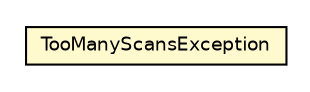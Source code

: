 #!/usr/local/bin/dot
#
# Class diagram 
# Generated by UMLGraph version 5.4 (http://www.umlgraph.org/)
#

digraph G {
	edge [fontname="Helvetica",fontsize=10,labelfontname="Helvetica",labelfontsize=10];
	node [fontname="Helvetica",fontsize=10,shape=plaintext];
	nodesep=0.25;
	ranksep=0.5;
	// jsl.modeling.TooManyScansException
	c219061 [label=<<table title="jsl.modeling.TooManyScansException" border="0" cellborder="1" cellspacing="0" cellpadding="2" port="p" bgcolor="lemonChiffon" href="./TooManyScansException.html">
		<tr><td><table border="0" cellspacing="0" cellpadding="1">
<tr><td align="center" balign="center"> TooManyScansException </td></tr>
		</table></td></tr>
		</table>>, URL="./TooManyScansException.html", fontname="Helvetica", fontcolor="black", fontsize=9.0];
}

